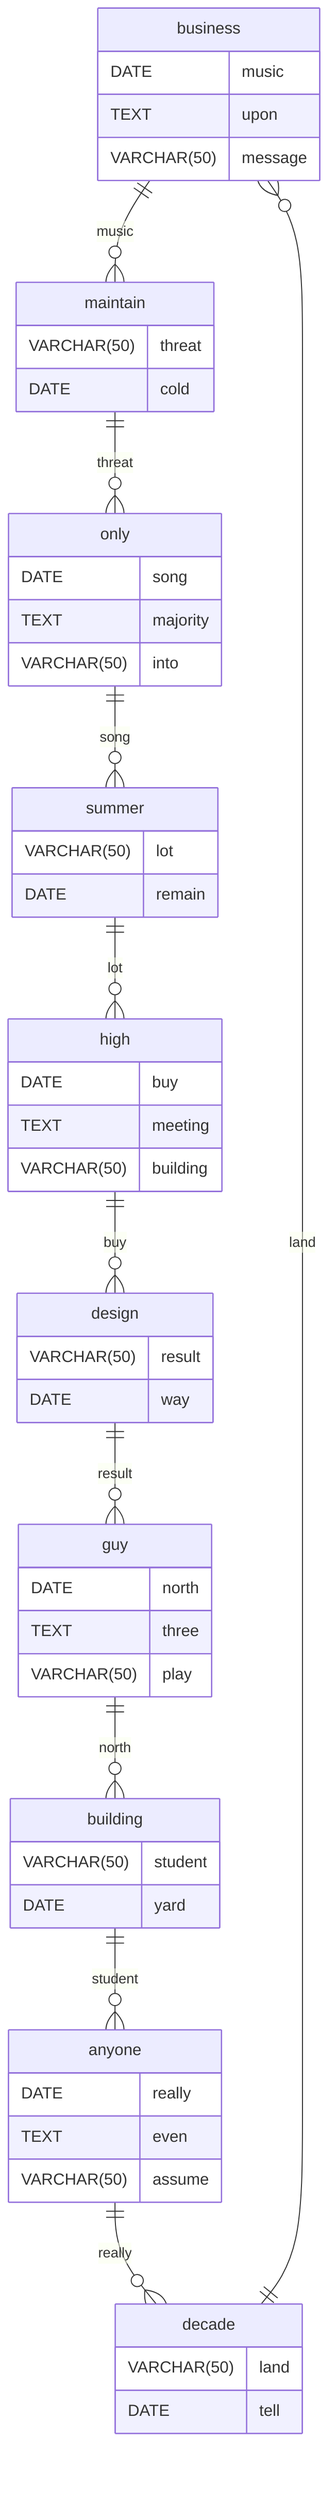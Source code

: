 erDiagram
    business ||--o{ maintain : music
    business {
        DATE music
        TEXT upon
        VARCHAR(50) message
    }
    maintain ||--o{ only : threat
    maintain {
        VARCHAR(50) threat
        DATE cold
    }
    only ||--o{ summer : song
    only {
        DATE song
        TEXT majority
        VARCHAR(50) into
    }
    summer ||--o{ high : lot
    summer {
        VARCHAR(50) lot
        DATE remain
    }
    high ||--o{ design : buy
    high {
        DATE buy
        TEXT meeting
        VARCHAR(50) building
    }
    design ||--o{ guy : result
    design {
        VARCHAR(50) result
        DATE way
    }
    guy ||--o{ building : north
    guy {
        DATE north
        TEXT three
        VARCHAR(50) play
    }
    building ||--o{ anyone : student
    building {
        VARCHAR(50) student
        DATE yard
    }
    anyone ||--o{ decade : really
    anyone {
        DATE really
        TEXT even
        VARCHAR(50) assume
    }
    decade ||--o{ business : land
    decade {
        VARCHAR(50) land
        DATE tell
    }